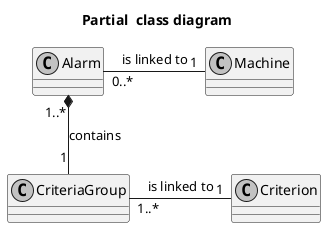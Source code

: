 @startuml 
skinparam monochrome true
title Partial  class diagram
class Alarm{}
class Machine{}
class Criterion{}
class CriteriaGroup{}
Machine "1"-left- "0..*" Alarm : "is linked to"
Alarm "1..*" *-- "1"CriteriaGroup : "contains"
CriteriaGroup "1..*" -right-"1" Criterion : "is linked to"
@enduml